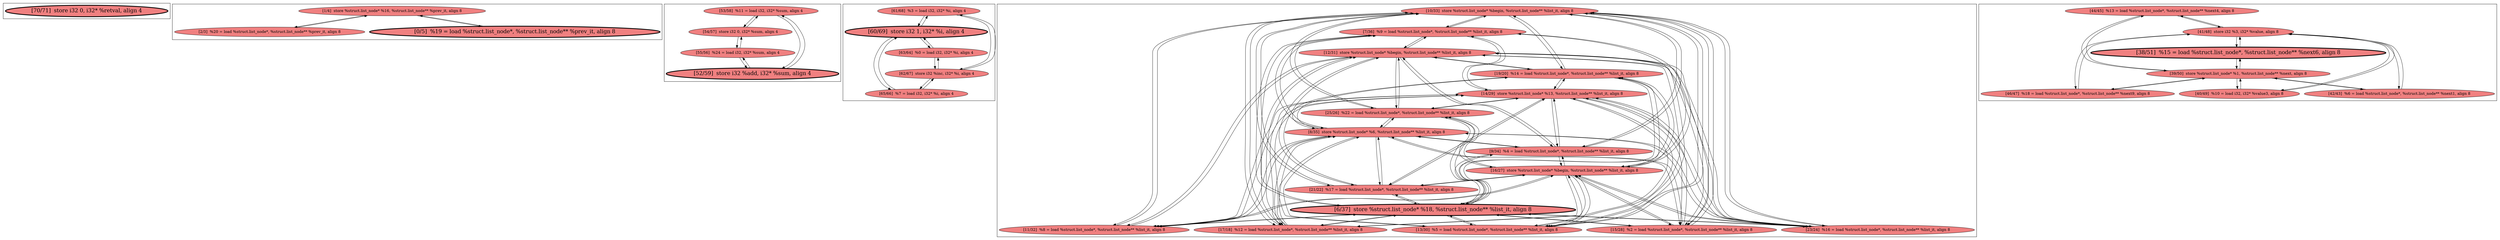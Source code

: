 
digraph G {





subgraph cluster4 {


node108 [penwidth=3.0,fontsize=20,fillcolor=lightcoral,label="[70/71]  store i32 0, i32* %retval, align 4",shape=ellipse,style=filled ]



}

subgraph cluster3 {


node107 [fillcolor=lightcoral,label="[1/4]  store %struct.list_node* %16, %struct.list_node** %prev_it, align 8",shape=ellipse,style=filled ]
node105 [fillcolor=lightcoral,label="[2/3]  %20 = load %struct.list_node*, %struct.list_node** %prev_it, align 8",shape=ellipse,style=filled ]
node106 [penwidth=3.0,fontsize=20,fillcolor=lightcoral,label="[0/5]  %19 = load %struct.list_node*, %struct.list_node** %prev_it, align 8",shape=ellipse,style=filled ]

node106->node107 [ ]
node105->node107 [ ]
node107->node106 [ ]
node107->node105 [ ]


}

subgraph cluster2 {


node104 [fillcolor=lightcoral,label="[53/58]  %11 = load i32, i32* %sum, align 4",shape=ellipse,style=filled ]
node101 [fillcolor=lightcoral,label="[54/57]  store i32 0, i32* %sum, align 4",shape=ellipse,style=filled ]
node103 [penwidth=3.0,fontsize=20,fillcolor=lightcoral,label="[52/59]  store i32 %add, i32* %sum, align 4",shape=ellipse,style=filled ]
node102 [fillcolor=lightcoral,label="[55/56]  %24 = load i32, i32* %sum, align 4",shape=ellipse,style=filled ]

node103->node104 [ ]
node104->node103 [ ]
node101->node104 [ ]
node104->node101 [ ]
node102->node101 [ ]
node101->node102 [ ]
node102->node103 [ ]
node103->node102 [ ]


}

subgraph cluster5 {


node113 [fillcolor=lightcoral,label="[61/68]  %3 = load i32, i32* %i, align 4",shape=ellipse,style=filled ]
node112 [penwidth=3.0,fontsize=20,fillcolor=lightcoral,label="[60/69]  store i32 1, i32* %i, align 4",shape=ellipse,style=filled ]
node111 [fillcolor=lightcoral,label="[62/67]  store i32 %inc, i32* %i, align 4",shape=ellipse,style=filled ]
node109 [fillcolor=lightcoral,label="[65/66]  %7 = load i32, i32* %i, align 4",shape=ellipse,style=filled ]
node110 [fillcolor=lightcoral,label="[63/64]  %0 = load i32, i32* %i, align 4",shape=ellipse,style=filled ]

node111->node110 [ ]
node110->node111 [ ]
node111->node109 [ ]
node109->node111 [ ]
node110->node112 [ ]
node113->node111 [ ]
node113->node112 [ ]
node112->node113 [ ]
node111->node113 [ ]
node112->node109 [ ]
node112->node110 [ ]
node109->node112 [ ]


}

subgraph cluster0 {


node93 [fillcolor=lightcoral,label="[10/33]  store %struct.list_node* %begin, %struct.list_node** %list_it, align 8",shape=ellipse,style=filled ]
node91 [fillcolor=lightcoral,label="[7/36]  %9 = load %struct.list_node*, %struct.list_node** %list_it, align 8",shape=ellipse,style=filled ]
node90 [fillcolor=lightcoral,label="[11/32]  %8 = load %struct.list_node*, %struct.list_node** %list_it, align 8",shape=ellipse,style=filled ]
node88 [fillcolor=lightcoral,label="[13/30]  %5 = load %struct.list_node*, %struct.list_node** %list_it, align 8",shape=ellipse,style=filled ]
node85 [penwidth=3.0,fontsize=20,fillcolor=lightcoral,label="[6/37]  store %struct.list_node* %18, %struct.list_node** %list_it, align 8",shape=ellipse,style=filled ]
node86 [fillcolor=lightcoral,label="[15/28]  %2 = load %struct.list_node*, %struct.list_node** %list_it, align 8",shape=ellipse,style=filled ]
node84 [fillcolor=lightcoral,label="[17/18]  %12 = load %struct.list_node*, %struct.list_node** %list_it, align 8",shape=ellipse,style=filled ]
node79 [fillcolor=lightcoral,label="[16/27]  store %struct.list_node* %begin, %struct.list_node** %list_it, align 8",shape=ellipse,style=filled ]
node89 [fillcolor=lightcoral,label="[8/35]  store %struct.list_node* %6, %struct.list_node** %list_it, align 8",shape=ellipse,style=filled ]
node80 [fillcolor=lightcoral,label="[23/24]  %16 = load %struct.list_node*, %struct.list_node** %list_it, align 8",shape=ellipse,style=filled ]
node82 [fillcolor=lightcoral,label="[21/22]  %17 = load %struct.list_node*, %struct.list_node** %list_it, align 8",shape=ellipse,style=filled ]
node92 [fillcolor=lightcoral,label="[9/34]  %4 = load %struct.list_node*, %struct.list_node** %list_it, align 8",shape=ellipse,style=filled ]
node87 [fillcolor=lightcoral,label="[14/29]  store %struct.list_node* %13, %struct.list_node** %list_it, align 8",shape=ellipse,style=filled ]
node81 [fillcolor=lightcoral,label="[12/31]  store %struct.list_node* %begin, %struct.list_node** %list_it, align 8",shape=ellipse,style=filled ]
node78 [fillcolor=lightcoral,label="[25/26]  %22 = load %struct.list_node*, %struct.list_node** %list_it, align 8",shape=ellipse,style=filled ]
node83 [fillcolor=lightcoral,label="[19/20]  %14 = load %struct.list_node*, %struct.list_node** %list_it, align 8",shape=ellipse,style=filled ]

node84->node93 [ ]
node83->node85 [ ]
node87->node90 [ ]
node90->node87 [ ]
node86->node89 [ ]
node89->node86 [ ]
node87->node92 [ ]
node87->node86 [ ]
node87->node88 [ ]
node86->node87 [ ]
node85->node91 [ ]
node91->node85 [ ]
node90->node85 [ ]
node86->node85 [ ]
node85->node86 [ ]
node79->node82 [ ]
node82->node79 [ ]
node85->node92 [ ]
node78->node87 [ ]
node92->node85 [ ]
node85->node84 [ ]
node85->node90 [ ]
node83->node93 [ ]
node83->node89 [ ]
node88->node85 [ ]
node89->node82 [ ]
node84->node85 [ ]
node91->node93 [ ]
node93->node91 [ ]
node86->node79 [ ]
node79->node86 [ ]
node89->node78 [ ]
node93->node82 [ ]
node86->node93 [ ]
node81->node88 [ ]
node92->node81 [ ]
node93->node86 [ ]
node80->node89 [ ]
node90->node79 [ ]
node90->node89 [ ]
node84->node79 [ ]
node87->node78 [ ]
node80->node81 [ ]
node84->node89 [ ]
node81->node80 [ ]
node79->node90 [ ]
node87->node83 [ ]
node81->node82 [ ]
node93->node84 [ ]
node88->node81 [ ]
node91->node79 [ ]
node81->node90 [ ]
node82->node85 [ ]
node88->node89 [ ]
node93->node78 [ ]
node82->node81 [ ]
node87->node80 [ ]
node79->node84 [ ]
node85->node82 [ ]
node89->node91 [ ]
node93->node80 [ ]
node81->node86 [ ]
node93->node88 [ ]
node92->node89 [ ]
node84->node81 [ ]
node90->node93 [ ]
node89->node84 [ ]
node89->node92 [ ]
node91->node89 [ ]
node81->node78 [ ]
node82->node87 [ ]
node81->node92 [ ]
node80->node93 [ ]
node93->node92 [ ]
node85->node88 [ ]
node78->node89 [ ]
node89->node90 [ ]
node88->node93 [ ]
node89->node88 [ ]
node87->node91 [ ]
node82->node93 [ ]
node92->node87 [ ]
node91->node81 [ ]
node85->node83 [ ]
node83->node87 [ ]
node80->node85 [ ]
node82->node89 [ ]
node85->node80 [ ]
node89->node80 [ ]
node78->node85 [ ]
node91->node87 [ ]
node81->node84 [ ]
node78->node93 [ ]
node79->node83 [ ]
node93->node90 [ ]
node92->node93 [ ]
node79->node92 [ ]
node83->node79 [ ]
node87->node84 [ ]
node89->node83 [ ]
node79->node78 [ ]
node86->node81 [ ]
node78->node81 [ ]
node90->node81 [ ]
node81->node91 [ ]
node84->node87 [ ]
node81->node83 [ ]
node83->node81 [ ]
node88->node87 [ ]
node80->node87 [ ]
node85->node78 [ ]
node93->node83 [ ]
node92->node79 [ ]
node79->node91 [ ]
node78->node79 [ ]
node87->node82 [ ]
node80->node79 [ ]
node79->node88 [ ]
node88->node79 [ ]
node79->node80 [ ]


}

subgraph cluster1 {


node100 [fillcolor=lightcoral,label="[44/45]  %13 = load %struct.list_node*, %struct.list_node** %next4, align 8",shape=ellipse,style=filled ]
node94 [fillcolor=lightcoral,label="[46/47]  %18 = load %struct.list_node*, %struct.list_node** %next9, align 8",shape=ellipse,style=filled ]
node96 [fillcolor=lightcoral,label="[41/48]  store i32 %3, i32* %value, align 8",shape=ellipse,style=filled ]
node97 [fillcolor=lightcoral,label="[39/50]  store %struct.list_node* %1, %struct.list_node** %next, align 8",shape=ellipse,style=filled ]
node95 [fillcolor=lightcoral,label="[40/49]  %10 = load i32, i32* %value3, align 8",shape=ellipse,style=filled ]
node98 [fillcolor=lightcoral,label="[42/43]  %6 = load %struct.list_node*, %struct.list_node** %next1, align 8",shape=ellipse,style=filled ]
node99 [penwidth=3.0,fontsize=20,fillcolor=lightcoral,label="[38/51]  %15 = load %struct.list_node*, %struct.list_node** %next6, align 8",shape=ellipse,style=filled ]

node99->node97 [ ]
node98->node97 [ ]
node95->node97 [ ]
node97->node95 [ ]
node96->node95 [ ]
node94->node97 [ ]
node94->node96 [ ]
node96->node100 [ ]
node97->node94 [ ]
node97->node98 [ ]
node100->node97 [ ]
node97->node100 [ ]
node97->node99 [ ]
node96->node98 [ ]
node96->node94 [ ]
node95->node96 [ ]
node96->node99 [ ]
node98->node96 [ ]
node99->node96 [ ]
node100->node96 [ ]


}

}
